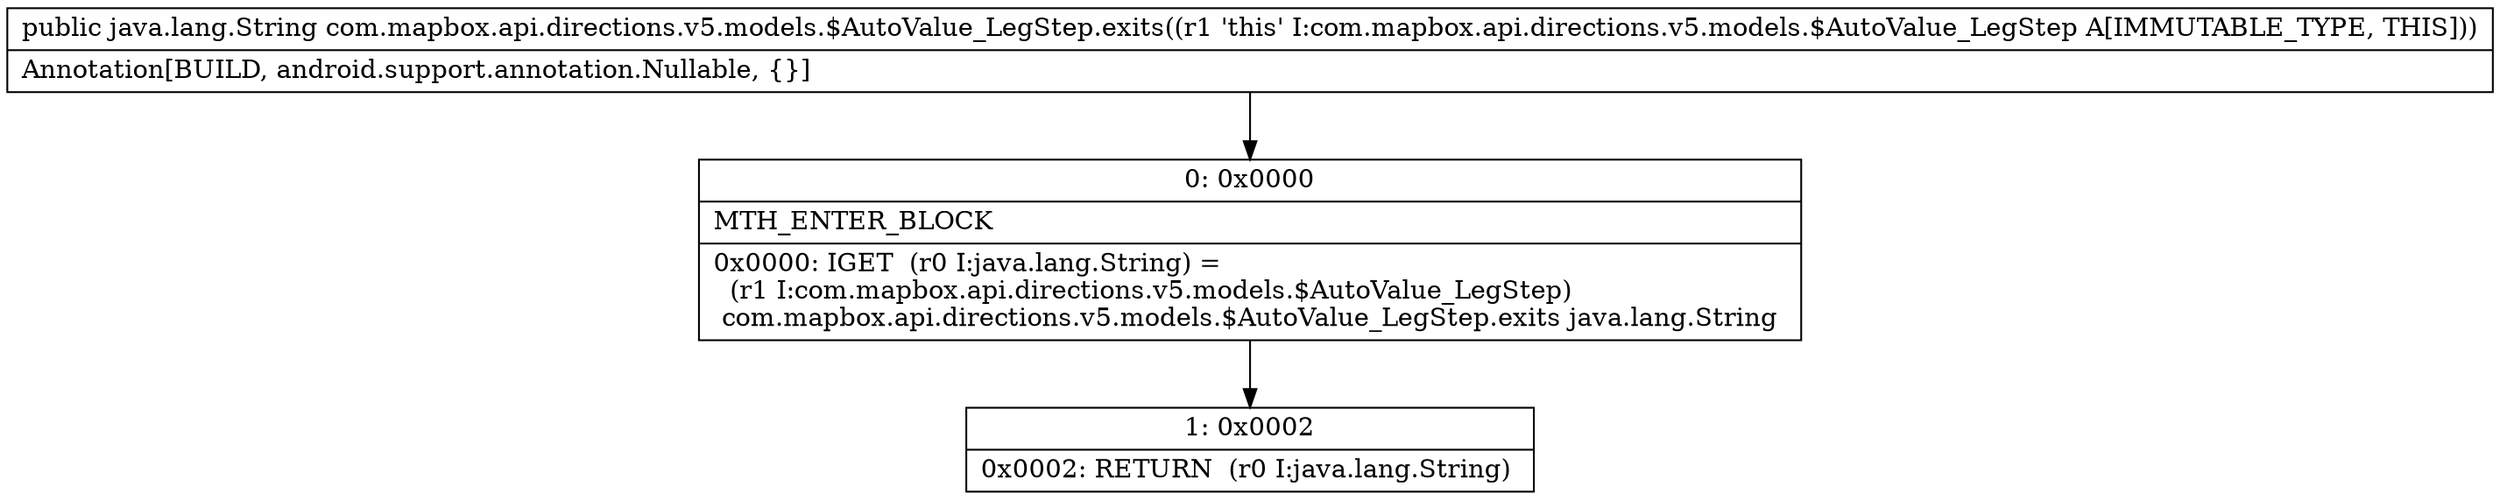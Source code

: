 digraph "CFG forcom.mapbox.api.directions.v5.models.$AutoValue_LegStep.exits()Ljava\/lang\/String;" {
Node_0 [shape=record,label="{0\:\ 0x0000|MTH_ENTER_BLOCK\l|0x0000: IGET  (r0 I:java.lang.String) = \l  (r1 I:com.mapbox.api.directions.v5.models.$AutoValue_LegStep)\l com.mapbox.api.directions.v5.models.$AutoValue_LegStep.exits java.lang.String \l}"];
Node_1 [shape=record,label="{1\:\ 0x0002|0x0002: RETURN  (r0 I:java.lang.String) \l}"];
MethodNode[shape=record,label="{public java.lang.String com.mapbox.api.directions.v5.models.$AutoValue_LegStep.exits((r1 'this' I:com.mapbox.api.directions.v5.models.$AutoValue_LegStep A[IMMUTABLE_TYPE, THIS]))  | Annotation[BUILD, android.support.annotation.Nullable, \{\}]\l}"];
MethodNode -> Node_0;
Node_0 -> Node_1;
}

